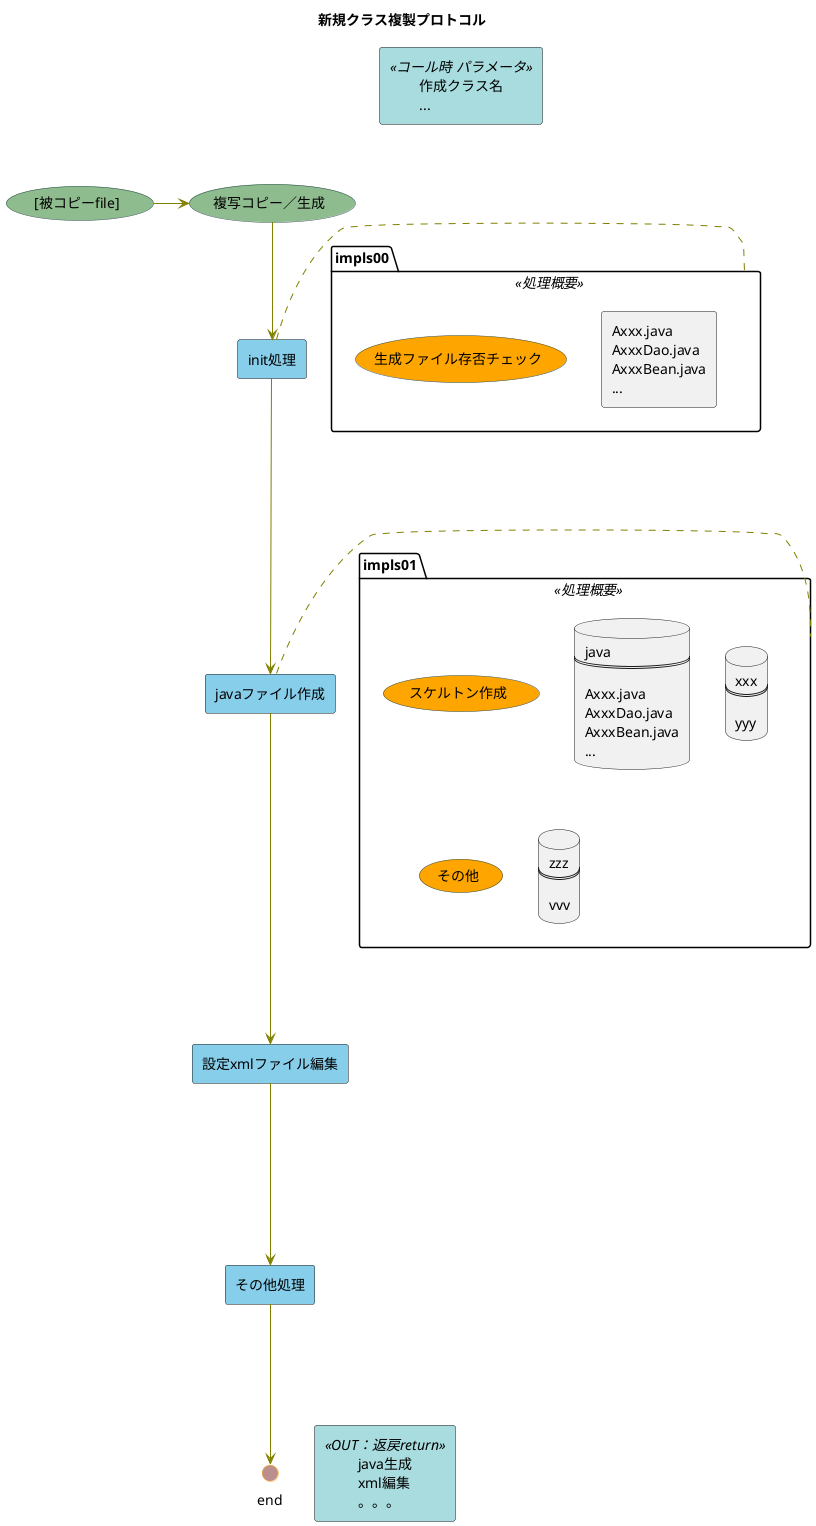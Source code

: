 @startuml
'skinparam handwritten true
skinparam interface {
	backgroundColor RosyBrown
	borderColor orange
}
skinparam usecase {
	BackgroundColor DarkSeaGreen
	BorderColor DarkSlateGray
	ArrowColor Olive
	ActorBorderColor black
	ActorFontName Courier

	BackgroundColor<< Main >> YellowGreen
	BorderColor<< Main >> YellowGreen
	ActorBackgroundColor<< Human >> Gold
}
title 新規クラス複製プロトコル

([被コピーfile]) as from
(複写コピー／生成) as do_copy
rectangle "作成クラス名\n..." as params00 <<コール時 パラメータ>> #A9DCDF

rectangle "init処理" as proc00 #skyBlue

rectangle "javaファイル作成" as proc01 #skyBlue
rectangle "設定xmlファイル編集" as proc02 #skyBlue
rectangle "その他処理" as proc03 #skyBlue

package impls00 <<処理概要>>{
	(生成ファイル存否チェック) as crcl00 #orange
	rectangle rect000[
		Axxx.java
		AxxxDao.java
		AxxxBean.java
		...
	]
}
package impls01 <<処理概要>>{

	(スケルトン作成) as crcl01 #orange
	database data101[
		java
		===

		Axxx.java
		AxxxDao.java
		AxxxBean.java
		...
	]

	(その他) as crcl02 #orange
	database data102[
		xxx
		===

		yyy
	]
	database data201[
		zzz
		===

		vvv
	]
}

from -> do_copy
[do_copy] -d-> proc00
[proc00] ----> proc01
[proc01] -d---> proc02
[proc02] -d---> proc03

impls00 =[hidden]d=== impls01
crcl00 =[hidden]d= crcl01
crcl01 =[hidden]d= crcl02

params00 =[hidden]d== crcl00

crcl00 =[hidden]r= rect000
crcl01 =[hidden]r= data101
data101 =[hidden]r= data102
crcl02 =[hidden]r= data201
proc00 .r. impls00
proc01 .r. impls01

[data101] -[hidden]r- data102

proc03 -d--> () end
rectangle "java生成\nxml編集\n。。。" as params01 <<OUT：返戻return>> #A9DCDF
[end] -[hidden]r- params01
@enduml
